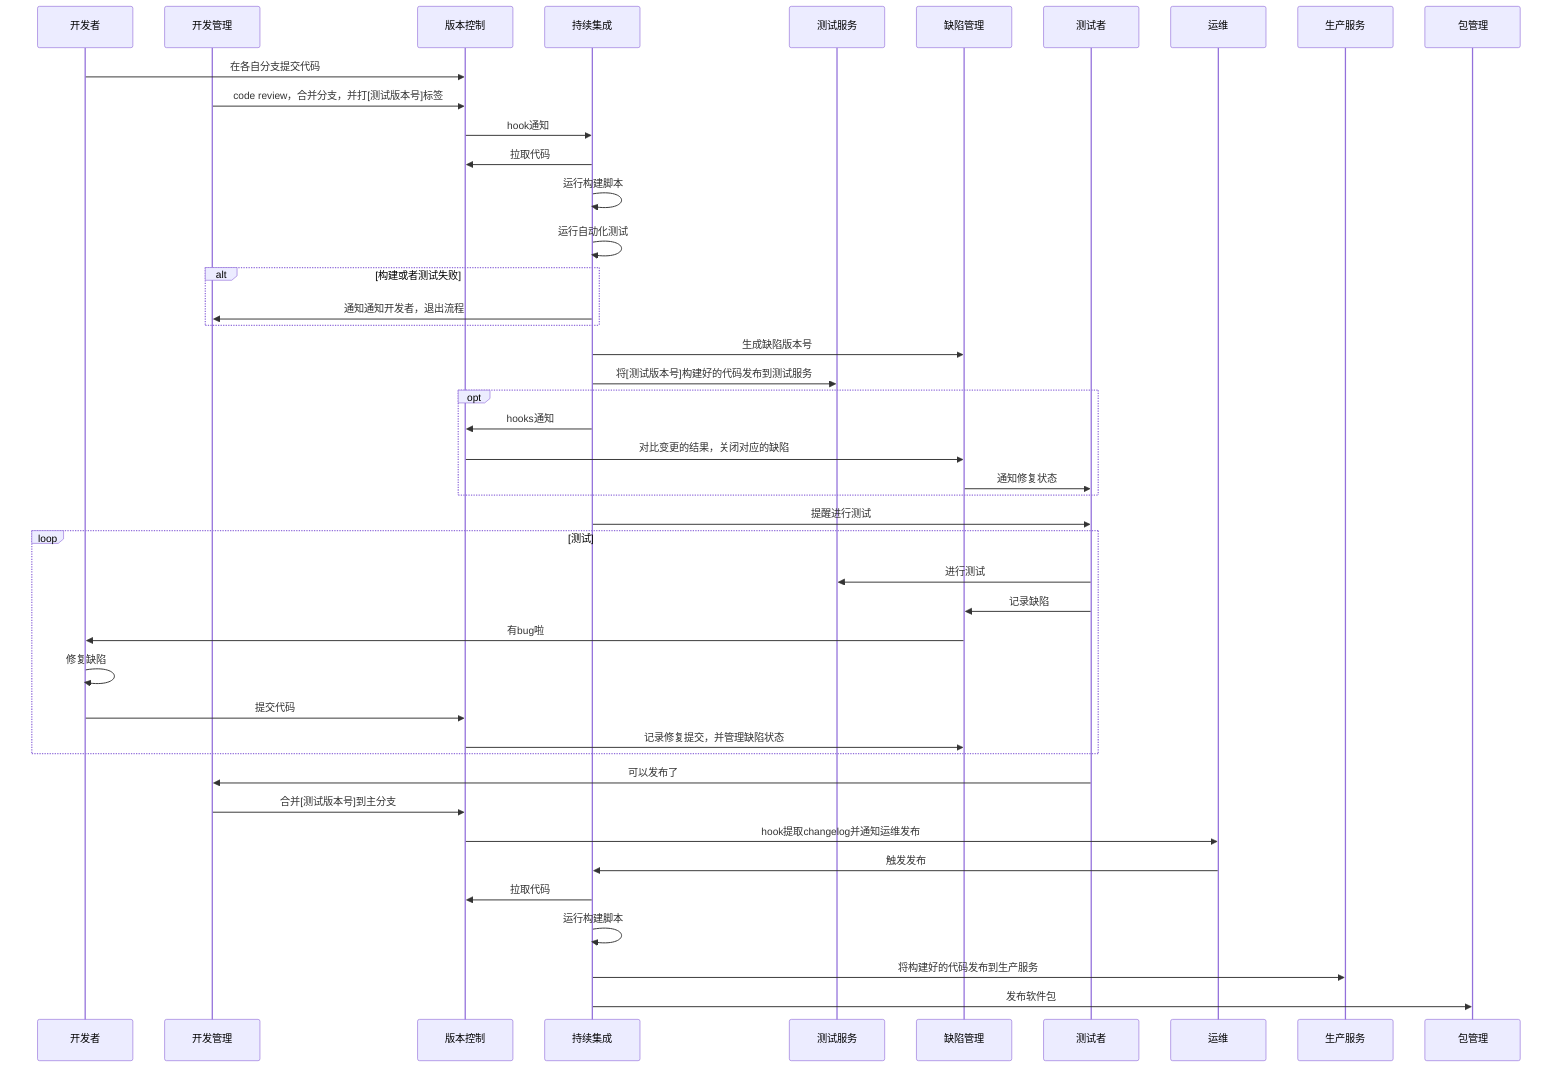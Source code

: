 sequenceDiagram
  participant 开发者
  participant 开发管理
  participant 版本控制
  participant 持续集成
  participant 测试服务
  participant 缺陷管理
  participant 测试者
  participant 运维
  participant 生产服务
  participant 包管理
  开发者->>版本控制: 在各自分支提交代码
  开发管理->>版本控制: code review，合并分支，并打[测试版本号]标签
  版本控制->>持续集成: hook通知
  持续集成->>版本控制: 拉取代码
  持续集成->>持续集成: 运行构建脚本
  持续集成->>持续集成: 运行自动化测试
  alt 构建或者测试失败
      持续集成->>开发管理: 通知通知开发者，退出流程
  end
  持续集成->>缺陷管理: 生成缺陷版本号
  持续集成->>测试服务: 将[测试版本号]构建好的代码发布到测试服务
  opt
      持续集成->>版本控制: hooks通知
      版本控制->>缺陷管理: 对比变更的结果，关闭对应的缺陷
      缺陷管理->>测试者: 通知修复状态
  end
  持续集成->>测试者: 提醒进行测试
  loop 测试
      测试者->>测试服务: 进行测试
      测试者->>缺陷管理: 记录缺陷
      缺陷管理->>开发者: 有bug啦
      开发者->>开发者: 修复缺陷
      开发者->>版本控制: 提交代码
      版本控制->>缺陷管理: 记录修复提交，并管理缺陷状态
  end
  测试者->>开发管理: 可以发布了
  开发管理->>版本控制: 合并[测试版本号]到主分支
  版本控制->>运维: hook提取changelog并通知运维发布
  运维->>持续集成: 触发发布
  持续集成->>版本控制: 拉取代码
  持续集成->>持续集成: 运行构建脚本
  持续集成->>生产服务: 将构建好的代码发布到生产服务
  持续集成->>包管理: 发布软件包